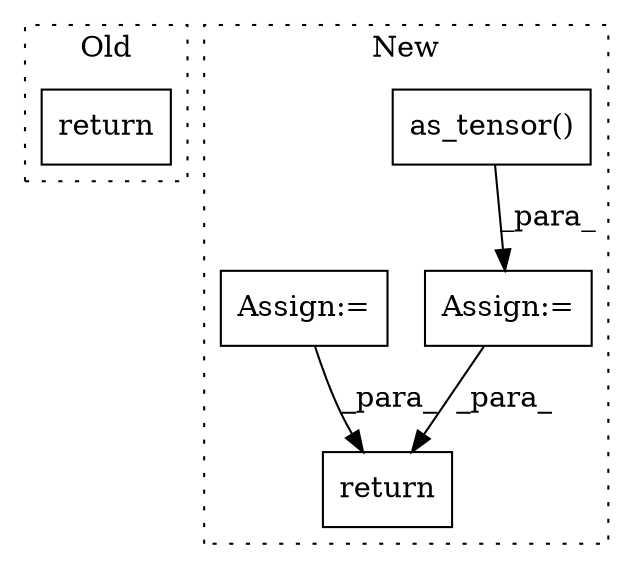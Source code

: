 digraph G {
subgraph cluster0 {
1 [label="return" a="93" s="2031" l="7" shape="box"];
label = "Old";
style="dotted";
}
subgraph cluster1 {
2 [label="as_tensor()" a="75" s="3330,3355" l="16,1" shape="box"];
3 [label="Assign:=" a="68" s="3327" l="3" shape="box"];
4 [label="return" a="93" s="3365" l="7" shape="box"];
5 [label="Assign:=" a="68" s="3216" l="3" shape="box"];
label = "New";
style="dotted";
}
2 -> 3 [label="_para_"];
3 -> 4 [label="_para_"];
5 -> 4 [label="_para_"];
}